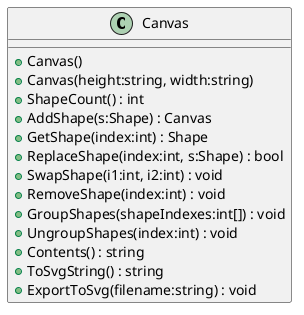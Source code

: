 @startuml
class Canvas {
    + Canvas()
    + Canvas(height:string, width:string)
    + ShapeCount() : int
    + AddShape(s:Shape) : Canvas
    + GetShape(index:int) : Shape
    + ReplaceShape(index:int, s:Shape) : bool
    + SwapShape(i1:int, i2:int) : void
    + RemoveShape(index:int) : void
    + GroupShapes(shapeIndexes:int[]) : void
    + UngroupShapes(index:int) : void
    + Contents() : string
    + ToSvgString() : string
    + ExportToSvg(filename:string) : void
}
@enduml
